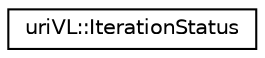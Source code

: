 digraph "Graphical Class Hierarchy"
{
  edge [fontname="Helvetica",fontsize="10",labelfontname="Helvetica",labelfontsize="10"];
  node [fontname="Helvetica",fontsize="10",shape=record];
  rankdir="LR";
  Node1 [label="uriVL::IterationStatus",height=0.2,width=0.4,color="black", fillcolor="white", style="filled",URL="$classuriVL_1_1IterationStatus.html",tooltip="Class that stores the status of an ongoing iteration and/or the results of a finished iteration..."];
}
